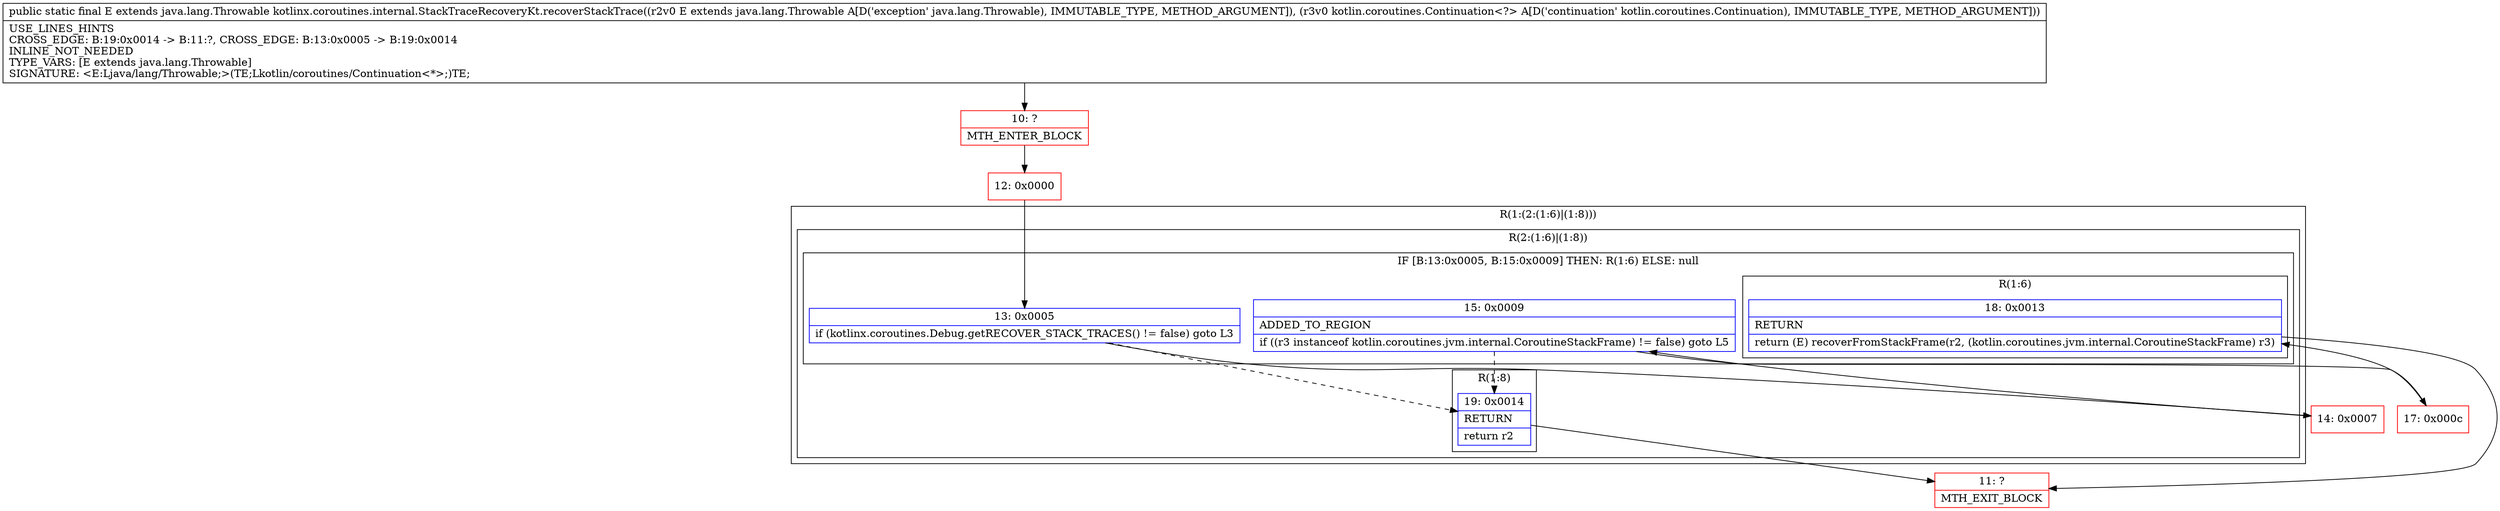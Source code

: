 digraph "CFG forkotlinx.coroutines.internal.StackTraceRecoveryKt.recoverStackTrace(Ljava\/lang\/Throwable;Lkotlin\/coroutines\/Continuation;)Ljava\/lang\/Throwable;" {
subgraph cluster_Region_1498620460 {
label = "R(1:(2:(1:6)|(1:8)))";
node [shape=record,color=blue];
subgraph cluster_Region_1829709181 {
label = "R(2:(1:6)|(1:8))";
node [shape=record,color=blue];
subgraph cluster_IfRegion_460527042 {
label = "IF [B:13:0x0005, B:15:0x0009] THEN: R(1:6) ELSE: null";
node [shape=record,color=blue];
Node_13 [shape=record,label="{13\:\ 0x0005|if (kotlinx.coroutines.Debug.getRECOVER_STACK_TRACES() != false) goto L3\l}"];
Node_15 [shape=record,label="{15\:\ 0x0009|ADDED_TO_REGION\l|if ((r3 instanceof kotlin.coroutines.jvm.internal.CoroutineStackFrame) != false) goto L5\l}"];
subgraph cluster_Region_1440401109 {
label = "R(1:6)";
node [shape=record,color=blue];
Node_18 [shape=record,label="{18\:\ 0x0013|RETURN\l|return (E) recoverFromStackFrame(r2, (kotlin.coroutines.jvm.internal.CoroutineStackFrame) r3)\l}"];
}
}
subgraph cluster_Region_358140928 {
label = "R(1:8)";
node [shape=record,color=blue];
Node_19 [shape=record,label="{19\:\ 0x0014|RETURN\l|return r2\l}"];
}
}
}
Node_10 [shape=record,color=red,label="{10\:\ ?|MTH_ENTER_BLOCK\l}"];
Node_12 [shape=record,color=red,label="{12\:\ 0x0000}"];
Node_14 [shape=record,color=red,label="{14\:\ 0x0007}"];
Node_17 [shape=record,color=red,label="{17\:\ 0x000c}"];
Node_11 [shape=record,color=red,label="{11\:\ ?|MTH_EXIT_BLOCK\l}"];
MethodNode[shape=record,label="{public static final E extends java.lang.Throwable kotlinx.coroutines.internal.StackTraceRecoveryKt.recoverStackTrace((r2v0 E extends java.lang.Throwable A[D('exception' java.lang.Throwable), IMMUTABLE_TYPE, METHOD_ARGUMENT]), (r3v0 kotlin.coroutines.Continuation\<?\> A[D('continuation' kotlin.coroutines.Continuation), IMMUTABLE_TYPE, METHOD_ARGUMENT]))  | USE_LINES_HINTS\lCROSS_EDGE: B:19:0x0014 \-\> B:11:?, CROSS_EDGE: B:13:0x0005 \-\> B:19:0x0014\lINLINE_NOT_NEEDED\lTYPE_VARS: [E extends java.lang.Throwable]\lSIGNATURE: \<E:Ljava\/lang\/Throwable;\>(TE;Lkotlin\/coroutines\/Continuation\<*\>;)TE;\l}"];
MethodNode -> Node_10;Node_13 -> Node_14;
Node_13 -> Node_19[style=dashed];
Node_15 -> Node_17;
Node_15 -> Node_19[style=dashed];
Node_18 -> Node_11;
Node_19 -> Node_11;
Node_10 -> Node_12;
Node_12 -> Node_13;
Node_14 -> Node_15;
Node_17 -> Node_18;
}

